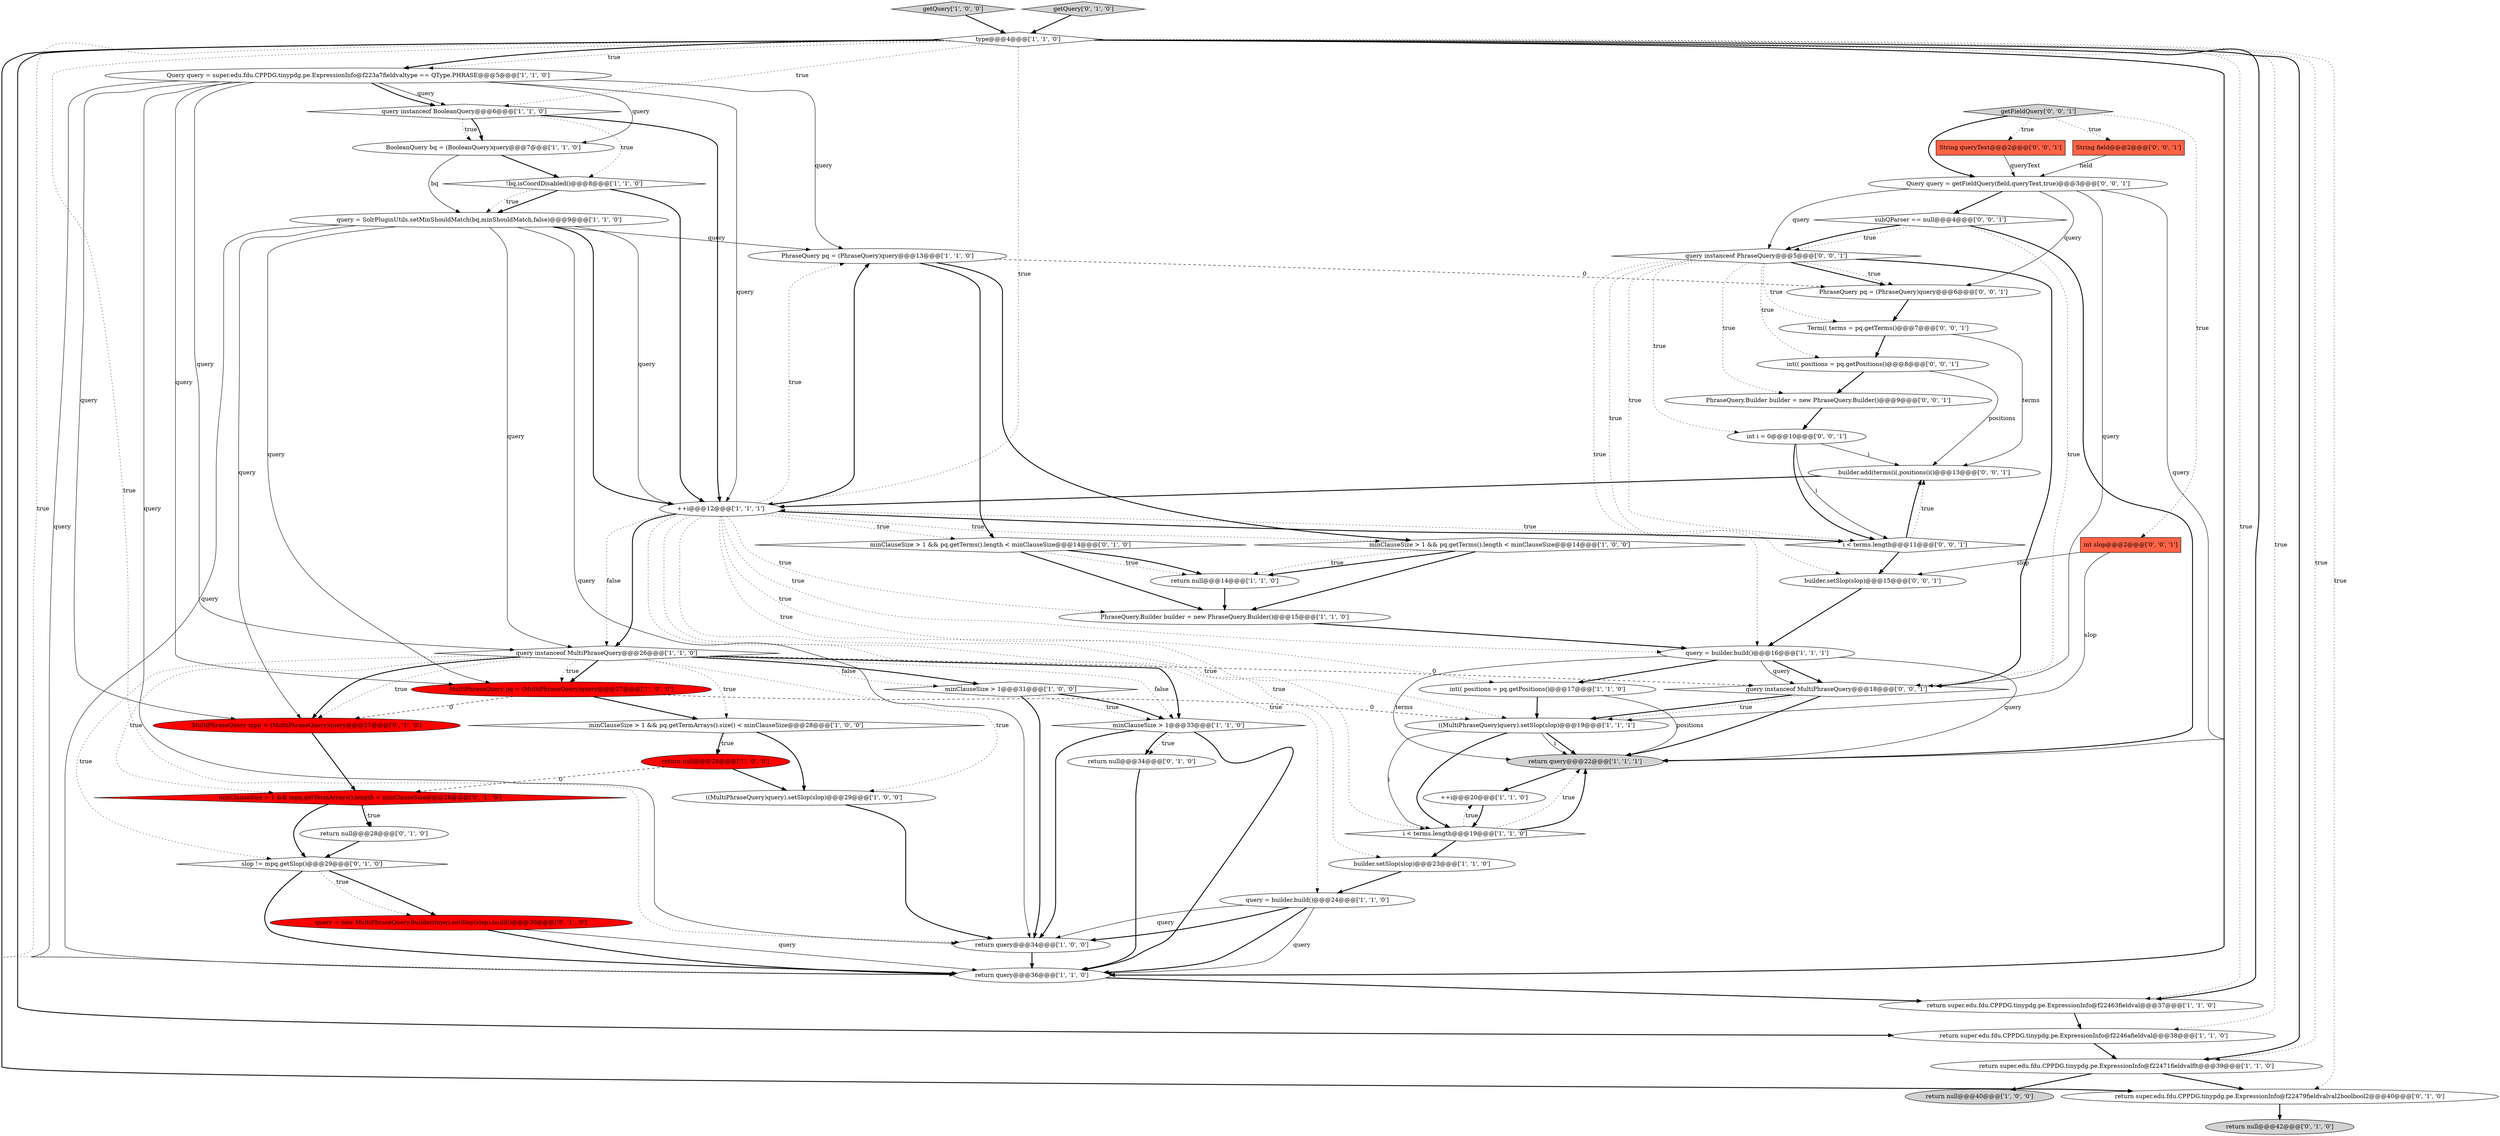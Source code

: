 digraph {
38 [style = filled, label = "MultiPhraseQuery mpq = (MultiPhraseQuery)query@@@27@@@['0', '1', '0']", fillcolor = red, shape = ellipse image = "AAA1AAABBB2BBB"];
4 [style = filled, label = "type@@@4@@@['1', '1', '0']", fillcolor = white, shape = diamond image = "AAA0AAABBB1BBB"];
18 [style = filled, label = "BooleanQuery bq = (BooleanQuery)query@@@7@@@['1', '1', '0']", fillcolor = white, shape = ellipse image = "AAA0AAABBB1BBB"];
24 [style = filled, label = "int(( positions = pq.getPositions()@@@17@@@['1', '1', '0']", fillcolor = white, shape = ellipse image = "AAA0AAABBB1BBB"];
16 [style = filled, label = "query instanceof MultiPhraseQuery@@@26@@@['1', '1', '0']", fillcolor = white, shape = diamond image = "AAA0AAABBB1BBB"];
30 [style = filled, label = "return super.edu.fdu.CPPDG.tinypdg.pe.ExpressionInfo@f22463fieldval@@@37@@@['1', '1', '0']", fillcolor = white, shape = ellipse image = "AAA0AAABBB1BBB"];
34 [style = filled, label = "minClauseSize > 1 && pq.getTerms().length < minClauseSize@@@14@@@['0', '1', '0']", fillcolor = white, shape = diamond image = "AAA0AAABBB2BBB"];
10 [style = filled, label = "return null@@@14@@@['1', '1', '0']", fillcolor = white, shape = ellipse image = "AAA0AAABBB1BBB"];
0 [style = filled, label = "return query@@@36@@@['1', '1', '0']", fillcolor = white, shape = ellipse image = "AAA0AAABBB1BBB"];
21 [style = filled, label = "return null@@@40@@@['1', '0', '0']", fillcolor = lightgray, shape = ellipse image = "AAA0AAABBB1BBB"];
28 [style = filled, label = "query = builder.build()@@@16@@@['1', '1', '1']", fillcolor = white, shape = ellipse image = "AAA0AAABBB1BBB"];
35 [style = filled, label = "return null@@@34@@@['0', '1', '0']", fillcolor = white, shape = ellipse image = "AAA0AAABBB2BBB"];
36 [style = filled, label = "minClauseSize > 1 && mpq.getTermArrays().length < minClauseSize@@@28@@@['0', '1', '0']", fillcolor = red, shape = diamond image = "AAA1AAABBB2BBB"];
8 [style = filled, label = "minClauseSize > 1 && pq.getTermArrays().size() < minClauseSize@@@28@@@['1', '0', '0']", fillcolor = white, shape = diamond image = "AAA0AAABBB1BBB"];
23 [style = filled, label = "PhraseQuery pq = (PhraseQuery)query@@@13@@@['1', '1', '0']", fillcolor = white, shape = ellipse image = "AAA0AAABBB1BBB"];
27 [style = filled, label = "query = builder.build()@@@24@@@['1', '1', '0']", fillcolor = white, shape = ellipse image = "AAA0AAABBB1BBB"];
50 [style = filled, label = "int(( positions = pq.getPositions()@@@8@@@['0', '0', '1']", fillcolor = white, shape = ellipse image = "AAA0AAABBB3BBB"];
11 [style = filled, label = "builder.setSlop(slop)@@@23@@@['1', '1', '0']", fillcolor = white, shape = ellipse image = "AAA0AAABBB1BBB"];
45 [style = filled, label = "subQParser == null@@@4@@@['0', '0', '1']", fillcolor = white, shape = diamond image = "AAA0AAABBB3BBB"];
51 [style = filled, label = "int slop@@@2@@@['0', '0', '1']", fillcolor = tomato, shape = box image = "AAA0AAABBB3BBB"];
7 [style = filled, label = "query instanceof BooleanQuery@@@6@@@['1', '1', '0']", fillcolor = white, shape = diamond image = "AAA0AAABBB1BBB"];
12 [style = filled, label = "minClauseSize > 1@@@33@@@['1', '1', '0']", fillcolor = white, shape = diamond image = "AAA0AAABBB1BBB"];
13 [style = filled, label = "getQuery['1', '0', '0']", fillcolor = lightgray, shape = diamond image = "AAA0AAABBB1BBB"];
58 [style = filled, label = "Query query = getFieldQuery(field,queryText,true)@@@3@@@['0', '0', '1']", fillcolor = white, shape = ellipse image = "AAA0AAABBB3BBB"];
40 [style = filled, label = "query = new MultiPhraseQuery.Builder(mpq).setSlop(slop).build()@@@30@@@['0', '1', '0']", fillcolor = red, shape = ellipse image = "AAA1AAABBB2BBB"];
44 [style = filled, label = "Term(( terms = pq.getTerms()@@@7@@@['0', '0', '1']", fillcolor = white, shape = ellipse image = "AAA0AAABBB3BBB"];
41 [style = filled, label = "getQuery['0', '1', '0']", fillcolor = lightgray, shape = diamond image = "AAA0AAABBB2BBB"];
55 [style = filled, label = "builder.add(terms(i(,positions(i()@@@13@@@['0', '0', '1']", fillcolor = white, shape = ellipse image = "AAA0AAABBB3BBB"];
57 [style = filled, label = "int i = 0@@@10@@@['0', '0', '1']", fillcolor = white, shape = ellipse image = "AAA0AAABBB3BBB"];
49 [style = filled, label = "getFieldQuery['0', '0', '1']", fillcolor = lightgray, shape = diamond image = "AAA0AAABBB3BBB"];
54 [style = filled, label = "query instanceof MultiPhraseQuery@@@18@@@['0', '0', '1']", fillcolor = white, shape = diamond image = "AAA0AAABBB3BBB"];
17 [style = filled, label = "return super.edu.fdu.CPPDG.tinypdg.pe.ExpressionInfo@f2246afieldval@@@38@@@['1', '1', '0']", fillcolor = white, shape = ellipse image = "AAA0AAABBB1BBB"];
1 [style = filled, label = "((MultiPhraseQuery)query).setSlop(slop)@@@19@@@['1', '1', '1']", fillcolor = white, shape = ellipse image = "AAA0AAABBB1BBB"];
6 [style = filled, label = "return query@@@22@@@['1', '1', '1']", fillcolor = lightgray, shape = ellipse image = "AAA0AAABBB1BBB"];
14 [style = filled, label = "!bq.isCoordDisabled()@@@8@@@['1', '1', '0']", fillcolor = white, shape = diamond image = "AAA0AAABBB1BBB"];
29 [style = filled, label = "MultiPhraseQuery pq = (MultiPhraseQuery)query@@@27@@@['1', '0', '0']", fillcolor = red, shape = ellipse image = "AAA1AAABBB1BBB"];
9 [style = filled, label = "query = SolrPluginUtils.setMinShouldMatch(bq,minShouldMatch,false)@@@9@@@['1', '1', '0']", fillcolor = white, shape = ellipse image = "AAA0AAABBB1BBB"];
33 [style = filled, label = "return null@@@28@@@['0', '1', '0']", fillcolor = white, shape = ellipse image = "AAA0AAABBB2BBB"];
20 [style = filled, label = "++i@@@12@@@['1', '1', '1']", fillcolor = white, shape = ellipse image = "AAA0AAABBB1BBB"];
19 [style = filled, label = "i < terms.length@@@19@@@['1', '1', '0']", fillcolor = white, shape = diamond image = "AAA0AAABBB1BBB"];
46 [style = filled, label = "String field@@@2@@@['0', '0', '1']", fillcolor = tomato, shape = box image = "AAA0AAABBB3BBB"];
5 [style = filled, label = "Query query = super.edu.fdu.CPPDG.tinypdg.pe.ExpressionInfo@f223a7fieldvaltype == QType.PHRASE@@@5@@@['1', '1', '0']", fillcolor = white, shape = ellipse image = "AAA0AAABBB1BBB"];
52 [style = filled, label = "i < terms.length@@@11@@@['0', '0', '1']", fillcolor = white, shape = diamond image = "AAA0AAABBB3BBB"];
53 [style = filled, label = "String queryText@@@2@@@['0', '0', '1']", fillcolor = tomato, shape = box image = "AAA0AAABBB3BBB"];
48 [style = filled, label = "PhraseQuery.Builder builder = new PhraseQuery.Builder()@@@9@@@['0', '0', '1']", fillcolor = white, shape = ellipse image = "AAA0AAABBB3BBB"];
32 [style = filled, label = "PhraseQuery.Builder builder = new PhraseQuery.Builder()@@@15@@@['1', '1', '0']", fillcolor = white, shape = ellipse image = "AAA0AAABBB1BBB"];
22 [style = filled, label = "return null@@@28@@@['1', '0', '0']", fillcolor = red, shape = ellipse image = "AAA1AAABBB1BBB"];
56 [style = filled, label = "builder.setSlop(slop)@@@15@@@['0', '0', '1']", fillcolor = white, shape = ellipse image = "AAA0AAABBB3BBB"];
43 [style = filled, label = "PhraseQuery pq = (PhraseQuery)query@@@6@@@['0', '0', '1']", fillcolor = white, shape = ellipse image = "AAA0AAABBB3BBB"];
47 [style = filled, label = "query instanceof PhraseQuery@@@5@@@['0', '0', '1']", fillcolor = white, shape = diamond image = "AAA0AAABBB3BBB"];
15 [style = filled, label = "((MultiPhraseQuery)query).setSlop(slop)@@@29@@@['1', '0', '0']", fillcolor = white, shape = ellipse image = "AAA0AAABBB1BBB"];
42 [style = filled, label = "slop != mpq.getSlop()@@@29@@@['0', '1', '0']", fillcolor = white, shape = diamond image = "AAA0AAABBB2BBB"];
37 [style = filled, label = "return super.edu.fdu.CPPDG.tinypdg.pe.ExpressionInfo@f22479fieldvalval2boolbool2@@@40@@@['0', '1', '0']", fillcolor = white, shape = ellipse image = "AAA0AAABBB2BBB"];
31 [style = filled, label = "return query@@@34@@@['1', '0', '0']", fillcolor = white, shape = ellipse image = "AAA0AAABBB1BBB"];
25 [style = filled, label = "minClauseSize > 1@@@31@@@['1', '0', '0']", fillcolor = white, shape = diamond image = "AAA0AAABBB1BBB"];
39 [style = filled, label = "return null@@@42@@@['0', '1', '0']", fillcolor = lightgray, shape = ellipse image = "AAA0AAABBB2BBB"];
26 [style = filled, label = "++i@@@20@@@['1', '1', '0']", fillcolor = white, shape = ellipse image = "AAA0AAABBB1BBB"];
2 [style = filled, label = "return super.edu.fdu.CPPDG.tinypdg.pe.ExpressionInfo@f22471fieldvalflt@@@39@@@['1', '1', '0']", fillcolor = white, shape = ellipse image = "AAA0AAABBB1BBB"];
3 [style = filled, label = "minClauseSize > 1 && pq.getTerms().length < minClauseSize@@@14@@@['1', '0', '0']", fillcolor = white, shape = diamond image = "AAA0AAABBB1BBB"];
22->36 [style = dashed, label="0"];
0->30 [style = bold, label=""];
22->15 [style = bold, label=""];
20->11 [style = dotted, label="true"];
4->7 [style = dotted, label="true"];
20->27 [style = dotted, label="true"];
19->11 [style = bold, label=""];
10->32 [style = bold, label=""];
5->0 [style = solid, label="query"];
52->55 [style = bold, label=""];
1->19 [style = solid, label="i"];
36->33 [style = bold, label=""];
44->55 [style = solid, label="terms"];
12->35 [style = dotted, label="true"];
28->6 [style = solid, label="terms"];
4->30 [style = dotted, label="true"];
25->31 [style = bold, label=""];
23->43 [style = dashed, label="0"];
47->52 [style = dotted, label="true"];
52->20 [style = dotted, label="true"];
20->16 [style = bold, label=""];
51->56 [style = solid, label="slop"];
45->6 [style = bold, label=""];
9->38 [style = solid, label="query"];
33->42 [style = bold, label=""];
27->0 [style = solid, label="query"];
18->9 [style = solid, label="bq"];
8->22 [style = dotted, label="true"];
57->55 [style = solid, label="i"];
9->29 [style = solid, label="query"];
54->6 [style = bold, label=""];
14->9 [style = bold, label=""];
34->32 [style = bold, label=""];
16->38 [style = dotted, label="true"];
4->17 [style = dotted, label="true"];
43->44 [style = bold, label=""];
20->34 [style = dotted, label="true"];
9->16 [style = solid, label="query"];
14->20 [style = bold, label=""];
27->0 [style = bold, label=""];
20->24 [style = dotted, label="true"];
16->42 [style = dotted, label="true"];
49->58 [style = bold, label=""];
5->7 [style = solid, label="query"];
58->47 [style = solid, label="query"];
4->0 [style = dotted, label="true"];
16->29 [style = bold, label=""];
49->53 [style = dotted, label="true"];
40->0 [style = bold, label=""];
41->4 [style = bold, label=""];
28->54 [style = bold, label=""];
47->28 [style = dotted, label="true"];
25->12 [style = dotted, label="true"];
27->31 [style = bold, label=""];
44->50 [style = bold, label=""];
23->3 [style = bold, label=""];
47->43 [style = bold, label=""];
4->2 [style = bold, label=""];
12->35 [style = bold, label=""];
40->0 [style = solid, label="query"];
20->52 [style = bold, label=""];
45->54 [style = dotted, label="true"];
19->6 [style = bold, label=""];
42->40 [style = bold, label=""];
4->0 [style = bold, label=""];
8->22 [style = bold, label=""];
9->20 [style = solid, label="query"];
49->51 [style = dotted, label="true"];
5->31 [style = solid, label="query"];
47->43 [style = dotted, label="true"];
3->10 [style = bold, label=""];
35->0 [style = bold, label=""];
51->1 [style = solid, label="slop"];
20->23 [style = bold, label=""];
17->2 [style = bold, label=""];
47->54 [style = bold, label=""];
15->31 [style = bold, label=""];
2->21 [style = bold, label=""];
16->54 [style = dashed, label="0"];
28->24 [style = bold, label=""];
20->3 [style = dotted, label="true"];
5->7 [style = bold, label=""];
29->38 [style = dashed, label="0"];
1->19 [style = bold, label=""];
46->58 [style = solid, label="field"];
49->46 [style = dotted, label="true"];
4->2 [style = dotted, label="true"];
12->31 [style = bold, label=""];
36->42 [style = bold, label=""];
19->26 [style = dotted, label="true"];
50->55 [style = solid, label="positions"];
4->5 [style = dotted, label="true"];
16->8 [style = dotted, label="true"];
6->26 [style = bold, label=""];
47->48 [style = dotted, label="true"];
8->15 [style = bold, label=""];
4->17 [style = bold, label=""];
30->17 [style = bold, label=""];
52->55 [style = dotted, label="true"];
31->0 [style = bold, label=""];
3->10 [style = dotted, label="true"];
34->10 [style = dotted, label="true"];
20->16 [style = dotted, label="false"];
16->36 [style = dotted, label="true"];
9->20 [style = bold, label=""];
47->56 [style = dotted, label="true"];
7->20 [style = bold, label=""];
50->48 [style = bold, label=""];
58->43 [style = solid, label="query"];
26->19 [style = bold, label=""];
29->1 [style = dashed, label="0"];
42->40 [style = dotted, label="true"];
28->6 [style = solid, label="query"];
42->0 [style = bold, label=""];
27->31 [style = solid, label="query"];
24->6 [style = solid, label="positions"];
4->37 [style = dotted, label="true"];
1->6 [style = bold, label=""];
20->1 [style = dotted, label="true"];
5->23 [style = solid, label="query"];
4->31 [style = dotted, label="true"];
47->50 [style = dotted, label="true"];
5->16 [style = solid, label="query"];
20->23 [style = dotted, label="true"];
7->18 [style = dotted, label="true"];
7->18 [style = bold, label=""];
20->19 [style = dotted, label="true"];
24->1 [style = bold, label=""];
16->29 [style = dotted, label="true"];
4->5 [style = bold, label=""];
45->47 [style = dotted, label="true"];
37->39 [style = bold, label=""];
57->52 [style = solid, label="i"];
16->15 [style = dotted, label="true"];
36->33 [style = dotted, label="true"];
5->20 [style = solid, label="query"];
29->8 [style = bold, label=""];
53->58 [style = solid, label="queryText"];
54->1 [style = bold, label=""];
58->54 [style = solid, label="query"];
1->6 [style = solid, label="i"];
48->57 [style = bold, label=""];
55->20 [style = bold, label=""];
4->20 [style = dotted, label="true"];
16->25 [style = dotted, label="false"];
5->29 [style = solid, label="query"];
52->56 [style = bold, label=""];
38->36 [style = bold, label=""];
16->25 [style = bold, label=""];
47->44 [style = dotted, label="true"];
9->0 [style = solid, label="query"];
9->31 [style = solid, label="query"];
34->10 [style = bold, label=""];
12->0 [style = bold, label=""];
58->6 [style = solid, label="query"];
57->52 [style = bold, label=""];
5->38 [style = solid, label="query"];
4->30 [style = bold, label=""];
4->37 [style = bold, label=""];
54->1 [style = dotted, label="true"];
20->28 [style = dotted, label="true"];
25->12 [style = bold, label=""];
28->54 [style = solid, label="query"];
56->28 [style = bold, label=""];
58->45 [style = bold, label=""];
45->47 [style = bold, label=""];
23->34 [style = bold, label=""];
9->23 [style = solid, label="query"];
19->6 [style = dotted, label="true"];
14->9 [style = dotted, label="true"];
5->18 [style = solid, label="query"];
47->57 [style = dotted, label="true"];
2->37 [style = bold, label=""];
3->32 [style = bold, label=""];
20->32 [style = dotted, label="true"];
32->28 [style = bold, label=""];
16->12 [style = bold, label=""];
16->12 [style = dotted, label="false"];
18->14 [style = bold, label=""];
16->38 [style = bold, label=""];
11->27 [style = bold, label=""];
13->4 [style = bold, label=""];
7->14 [style = dotted, label="true"];
}
